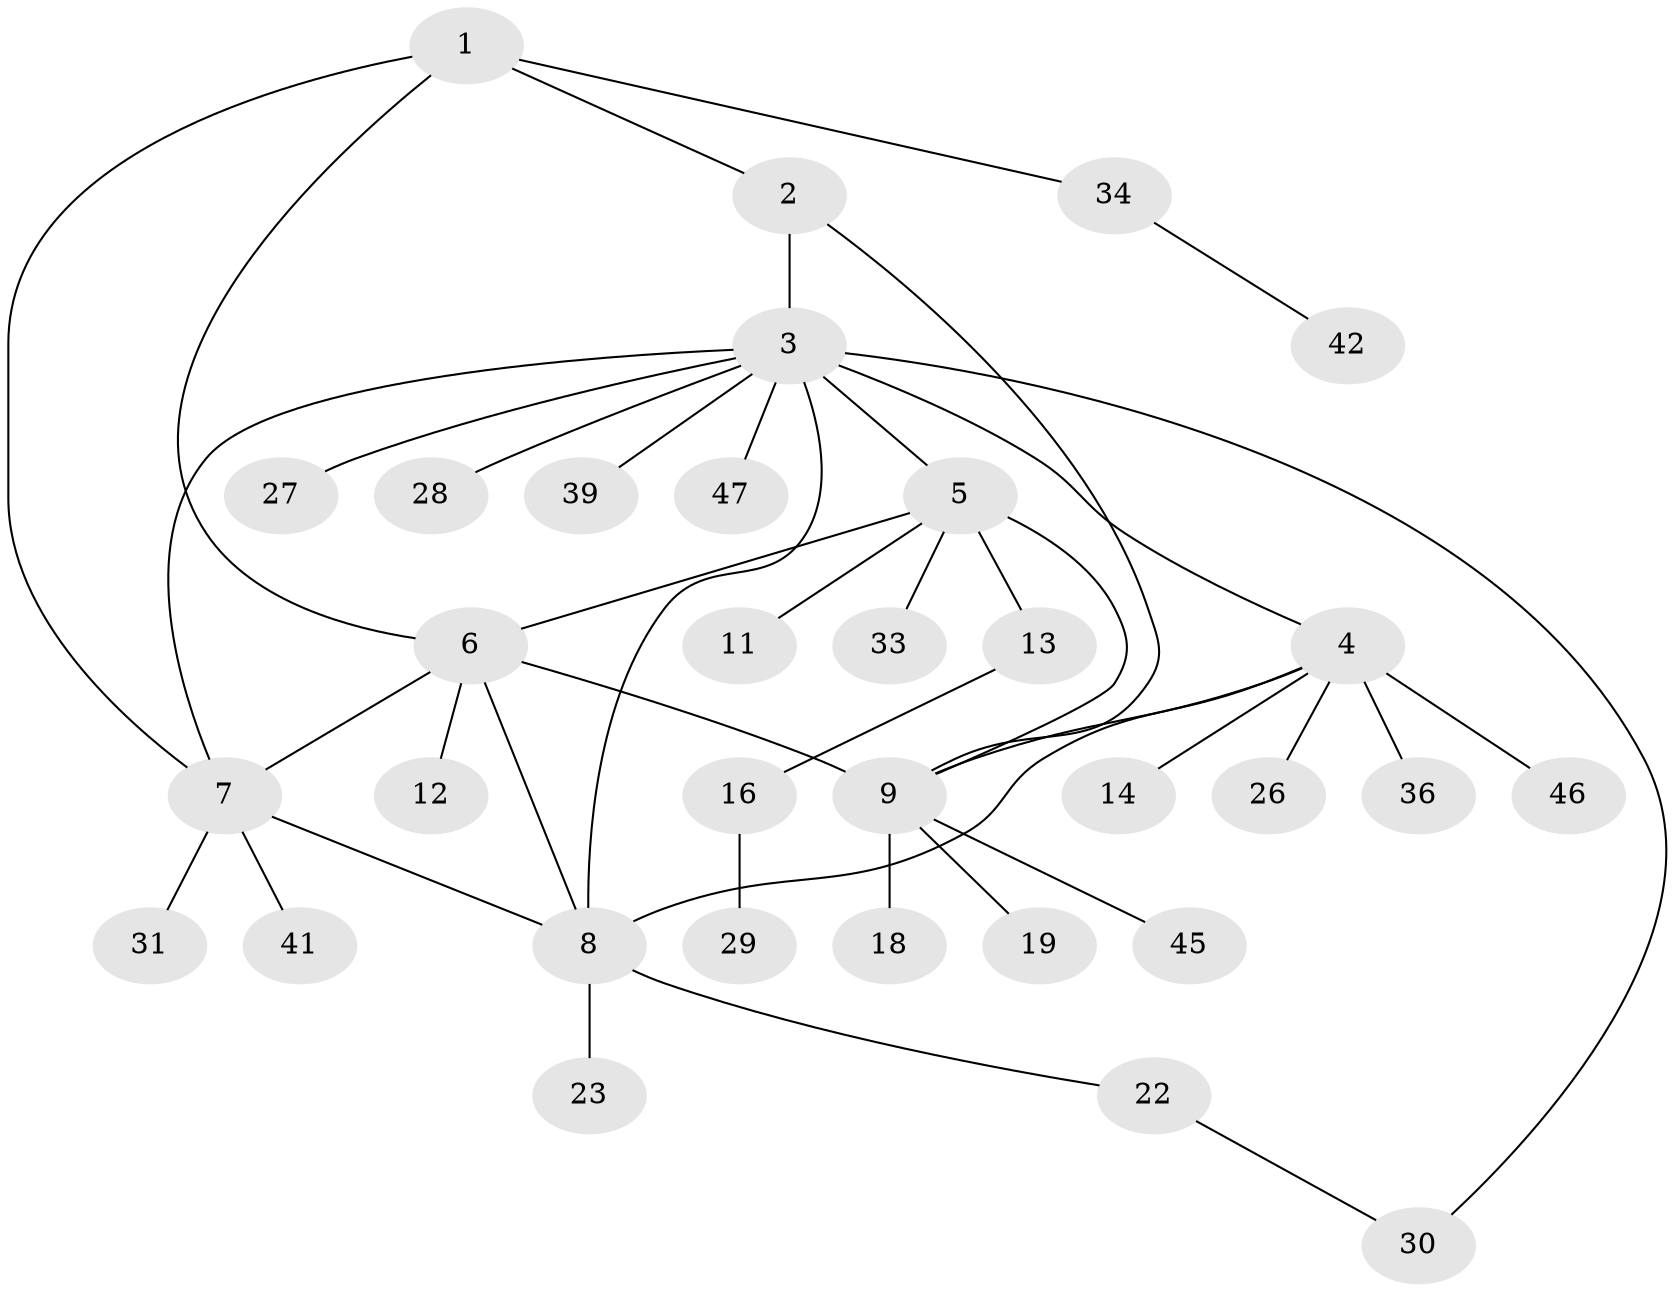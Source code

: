 // original degree distribution, {5: 0.02127659574468085, 3: 0.0851063829787234, 7: 0.10638297872340426, 6: 0.06382978723404255, 2: 0.2127659574468085, 1: 0.5106382978723404}
// Generated by graph-tools (version 1.1) at 2025/11/02/27/25 16:11:31]
// undirected, 33 vertices, 42 edges
graph export_dot {
graph [start="1"]
  node [color=gray90,style=filled];
  1 [super="+25"];
  2;
  3 [super="+21"];
  4 [super="+10"];
  5 [super="+44"];
  6 [super="+38"];
  7 [super="+17"];
  8 [super="+32"];
  9 [super="+20"];
  11 [super="+37"];
  12;
  13 [super="+15"];
  14;
  16;
  18 [super="+24"];
  19;
  22;
  23;
  26;
  27;
  28;
  29 [super="+35"];
  30 [super="+40"];
  31;
  33;
  34 [super="+43"];
  36;
  39;
  41;
  42;
  45;
  46;
  47;
  1 -- 2;
  1 -- 6;
  1 -- 7;
  1 -- 34;
  2 -- 3;
  2 -- 9;
  3 -- 4;
  3 -- 5 [weight=2];
  3 -- 7;
  3 -- 27;
  3 -- 30;
  3 -- 39;
  3 -- 8;
  3 -- 28;
  3 -- 47;
  4 -- 14;
  4 -- 26;
  4 -- 36;
  4 -- 46;
  4 -- 8;
  4 -- 9;
  5 -- 6;
  5 -- 9;
  5 -- 11;
  5 -- 13;
  5 -- 33;
  6 -- 8;
  6 -- 12;
  6 -- 7;
  6 -- 9;
  7 -- 8;
  7 -- 31;
  7 -- 41;
  8 -- 22;
  8 -- 23;
  9 -- 18;
  9 -- 19;
  9 -- 45;
  13 -- 16;
  16 -- 29;
  22 -- 30;
  34 -- 42;
}
